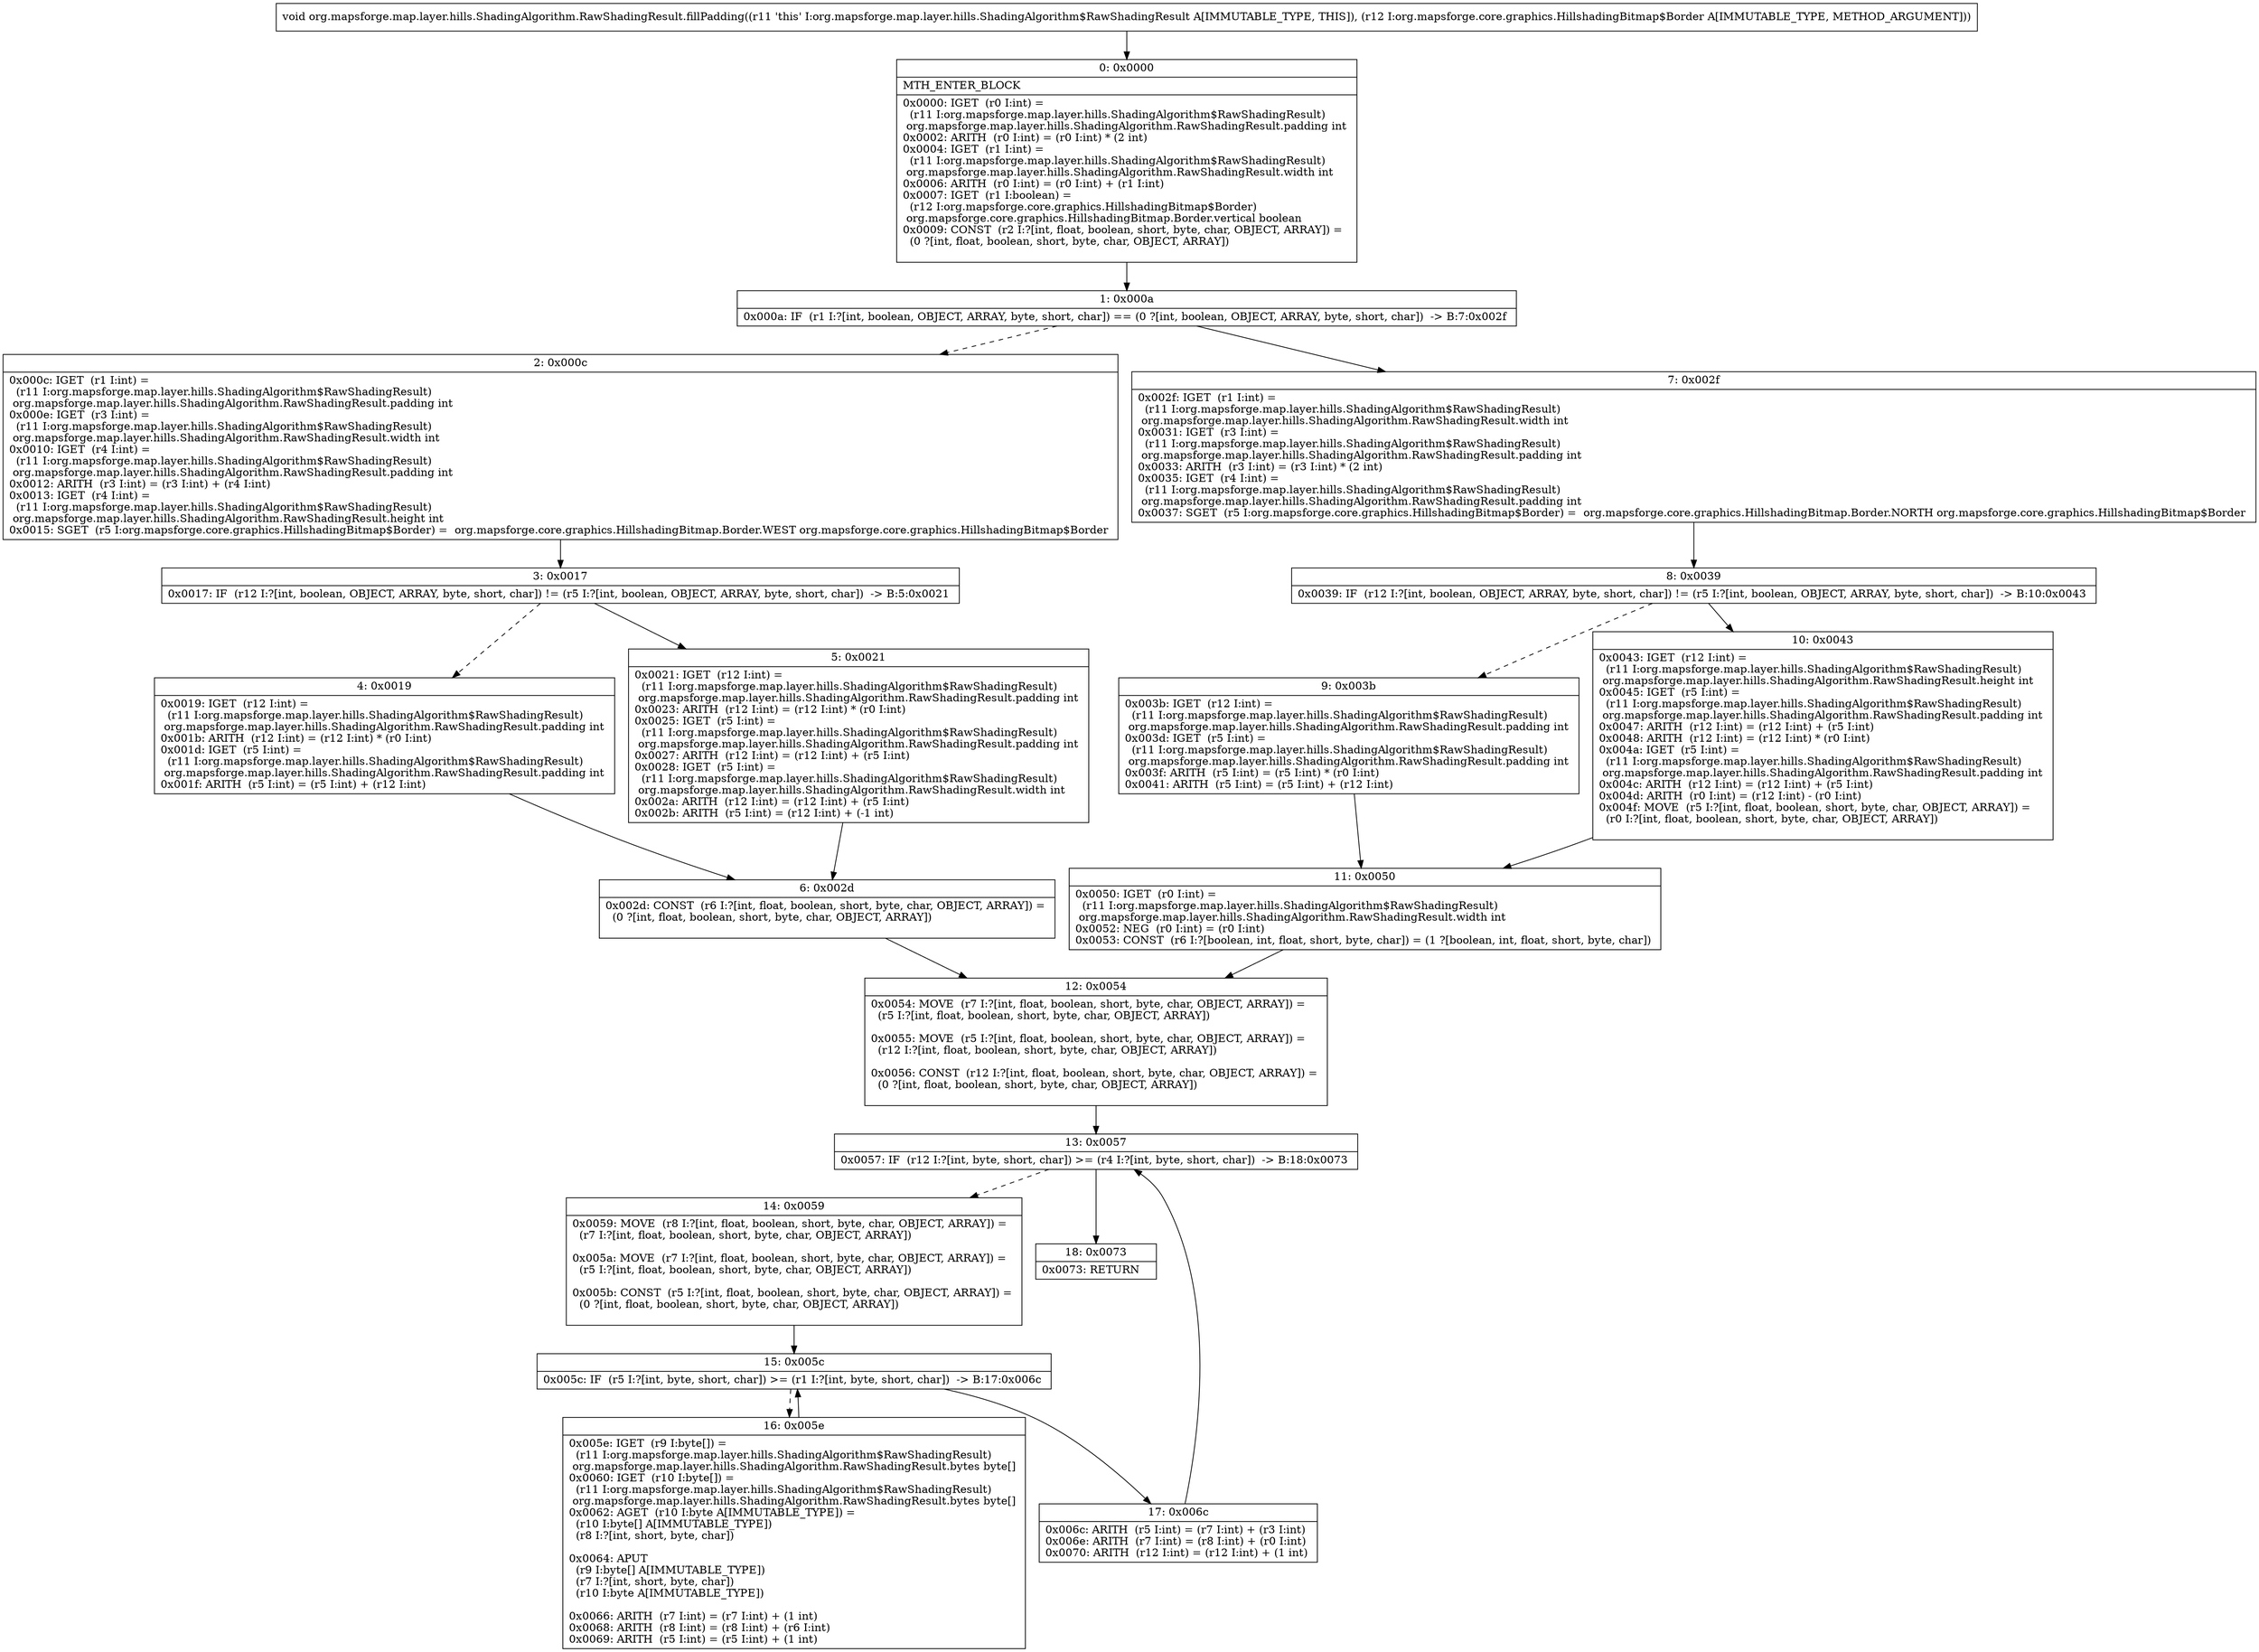 digraph "CFG fororg.mapsforge.map.layer.hills.ShadingAlgorithm.RawShadingResult.fillPadding(Lorg\/mapsforge\/core\/graphics\/HillshadingBitmap$Border;)V" {
Node_0 [shape=record,label="{0\:\ 0x0000|MTH_ENTER_BLOCK\l|0x0000: IGET  (r0 I:int) = \l  (r11 I:org.mapsforge.map.layer.hills.ShadingAlgorithm$RawShadingResult)\l org.mapsforge.map.layer.hills.ShadingAlgorithm.RawShadingResult.padding int \l0x0002: ARITH  (r0 I:int) = (r0 I:int) * (2 int) \l0x0004: IGET  (r1 I:int) = \l  (r11 I:org.mapsforge.map.layer.hills.ShadingAlgorithm$RawShadingResult)\l org.mapsforge.map.layer.hills.ShadingAlgorithm.RawShadingResult.width int \l0x0006: ARITH  (r0 I:int) = (r0 I:int) + (r1 I:int) \l0x0007: IGET  (r1 I:boolean) = \l  (r12 I:org.mapsforge.core.graphics.HillshadingBitmap$Border)\l org.mapsforge.core.graphics.HillshadingBitmap.Border.vertical boolean \l0x0009: CONST  (r2 I:?[int, float, boolean, short, byte, char, OBJECT, ARRAY]) = \l  (0 ?[int, float, boolean, short, byte, char, OBJECT, ARRAY])\l \l}"];
Node_1 [shape=record,label="{1\:\ 0x000a|0x000a: IF  (r1 I:?[int, boolean, OBJECT, ARRAY, byte, short, char]) == (0 ?[int, boolean, OBJECT, ARRAY, byte, short, char])  \-\> B:7:0x002f \l}"];
Node_2 [shape=record,label="{2\:\ 0x000c|0x000c: IGET  (r1 I:int) = \l  (r11 I:org.mapsforge.map.layer.hills.ShadingAlgorithm$RawShadingResult)\l org.mapsforge.map.layer.hills.ShadingAlgorithm.RawShadingResult.padding int \l0x000e: IGET  (r3 I:int) = \l  (r11 I:org.mapsforge.map.layer.hills.ShadingAlgorithm$RawShadingResult)\l org.mapsforge.map.layer.hills.ShadingAlgorithm.RawShadingResult.width int \l0x0010: IGET  (r4 I:int) = \l  (r11 I:org.mapsforge.map.layer.hills.ShadingAlgorithm$RawShadingResult)\l org.mapsforge.map.layer.hills.ShadingAlgorithm.RawShadingResult.padding int \l0x0012: ARITH  (r3 I:int) = (r3 I:int) + (r4 I:int) \l0x0013: IGET  (r4 I:int) = \l  (r11 I:org.mapsforge.map.layer.hills.ShadingAlgorithm$RawShadingResult)\l org.mapsforge.map.layer.hills.ShadingAlgorithm.RawShadingResult.height int \l0x0015: SGET  (r5 I:org.mapsforge.core.graphics.HillshadingBitmap$Border) =  org.mapsforge.core.graphics.HillshadingBitmap.Border.WEST org.mapsforge.core.graphics.HillshadingBitmap$Border \l}"];
Node_3 [shape=record,label="{3\:\ 0x0017|0x0017: IF  (r12 I:?[int, boolean, OBJECT, ARRAY, byte, short, char]) != (r5 I:?[int, boolean, OBJECT, ARRAY, byte, short, char])  \-\> B:5:0x0021 \l}"];
Node_4 [shape=record,label="{4\:\ 0x0019|0x0019: IGET  (r12 I:int) = \l  (r11 I:org.mapsforge.map.layer.hills.ShadingAlgorithm$RawShadingResult)\l org.mapsforge.map.layer.hills.ShadingAlgorithm.RawShadingResult.padding int \l0x001b: ARITH  (r12 I:int) = (r12 I:int) * (r0 I:int) \l0x001d: IGET  (r5 I:int) = \l  (r11 I:org.mapsforge.map.layer.hills.ShadingAlgorithm$RawShadingResult)\l org.mapsforge.map.layer.hills.ShadingAlgorithm.RawShadingResult.padding int \l0x001f: ARITH  (r5 I:int) = (r5 I:int) + (r12 I:int) \l}"];
Node_5 [shape=record,label="{5\:\ 0x0021|0x0021: IGET  (r12 I:int) = \l  (r11 I:org.mapsforge.map.layer.hills.ShadingAlgorithm$RawShadingResult)\l org.mapsforge.map.layer.hills.ShadingAlgorithm.RawShadingResult.padding int \l0x0023: ARITH  (r12 I:int) = (r12 I:int) * (r0 I:int) \l0x0025: IGET  (r5 I:int) = \l  (r11 I:org.mapsforge.map.layer.hills.ShadingAlgorithm$RawShadingResult)\l org.mapsforge.map.layer.hills.ShadingAlgorithm.RawShadingResult.padding int \l0x0027: ARITH  (r12 I:int) = (r12 I:int) + (r5 I:int) \l0x0028: IGET  (r5 I:int) = \l  (r11 I:org.mapsforge.map.layer.hills.ShadingAlgorithm$RawShadingResult)\l org.mapsforge.map.layer.hills.ShadingAlgorithm.RawShadingResult.width int \l0x002a: ARITH  (r12 I:int) = (r12 I:int) + (r5 I:int) \l0x002b: ARITH  (r5 I:int) = (r12 I:int) + (\-1 int) \l}"];
Node_6 [shape=record,label="{6\:\ 0x002d|0x002d: CONST  (r6 I:?[int, float, boolean, short, byte, char, OBJECT, ARRAY]) = \l  (0 ?[int, float, boolean, short, byte, char, OBJECT, ARRAY])\l \l}"];
Node_7 [shape=record,label="{7\:\ 0x002f|0x002f: IGET  (r1 I:int) = \l  (r11 I:org.mapsforge.map.layer.hills.ShadingAlgorithm$RawShadingResult)\l org.mapsforge.map.layer.hills.ShadingAlgorithm.RawShadingResult.width int \l0x0031: IGET  (r3 I:int) = \l  (r11 I:org.mapsforge.map.layer.hills.ShadingAlgorithm$RawShadingResult)\l org.mapsforge.map.layer.hills.ShadingAlgorithm.RawShadingResult.padding int \l0x0033: ARITH  (r3 I:int) = (r3 I:int) * (2 int) \l0x0035: IGET  (r4 I:int) = \l  (r11 I:org.mapsforge.map.layer.hills.ShadingAlgorithm$RawShadingResult)\l org.mapsforge.map.layer.hills.ShadingAlgorithm.RawShadingResult.padding int \l0x0037: SGET  (r5 I:org.mapsforge.core.graphics.HillshadingBitmap$Border) =  org.mapsforge.core.graphics.HillshadingBitmap.Border.NORTH org.mapsforge.core.graphics.HillshadingBitmap$Border \l}"];
Node_8 [shape=record,label="{8\:\ 0x0039|0x0039: IF  (r12 I:?[int, boolean, OBJECT, ARRAY, byte, short, char]) != (r5 I:?[int, boolean, OBJECT, ARRAY, byte, short, char])  \-\> B:10:0x0043 \l}"];
Node_9 [shape=record,label="{9\:\ 0x003b|0x003b: IGET  (r12 I:int) = \l  (r11 I:org.mapsforge.map.layer.hills.ShadingAlgorithm$RawShadingResult)\l org.mapsforge.map.layer.hills.ShadingAlgorithm.RawShadingResult.padding int \l0x003d: IGET  (r5 I:int) = \l  (r11 I:org.mapsforge.map.layer.hills.ShadingAlgorithm$RawShadingResult)\l org.mapsforge.map.layer.hills.ShadingAlgorithm.RawShadingResult.padding int \l0x003f: ARITH  (r5 I:int) = (r5 I:int) * (r0 I:int) \l0x0041: ARITH  (r5 I:int) = (r5 I:int) + (r12 I:int) \l}"];
Node_10 [shape=record,label="{10\:\ 0x0043|0x0043: IGET  (r12 I:int) = \l  (r11 I:org.mapsforge.map.layer.hills.ShadingAlgorithm$RawShadingResult)\l org.mapsforge.map.layer.hills.ShadingAlgorithm.RawShadingResult.height int \l0x0045: IGET  (r5 I:int) = \l  (r11 I:org.mapsforge.map.layer.hills.ShadingAlgorithm$RawShadingResult)\l org.mapsforge.map.layer.hills.ShadingAlgorithm.RawShadingResult.padding int \l0x0047: ARITH  (r12 I:int) = (r12 I:int) + (r5 I:int) \l0x0048: ARITH  (r12 I:int) = (r12 I:int) * (r0 I:int) \l0x004a: IGET  (r5 I:int) = \l  (r11 I:org.mapsforge.map.layer.hills.ShadingAlgorithm$RawShadingResult)\l org.mapsforge.map.layer.hills.ShadingAlgorithm.RawShadingResult.padding int \l0x004c: ARITH  (r12 I:int) = (r12 I:int) + (r5 I:int) \l0x004d: ARITH  (r0 I:int) = (r12 I:int) \- (r0 I:int) \l0x004f: MOVE  (r5 I:?[int, float, boolean, short, byte, char, OBJECT, ARRAY]) = \l  (r0 I:?[int, float, boolean, short, byte, char, OBJECT, ARRAY])\l \l}"];
Node_11 [shape=record,label="{11\:\ 0x0050|0x0050: IGET  (r0 I:int) = \l  (r11 I:org.mapsforge.map.layer.hills.ShadingAlgorithm$RawShadingResult)\l org.mapsforge.map.layer.hills.ShadingAlgorithm.RawShadingResult.width int \l0x0052: NEG  (r0 I:int) = (r0 I:int) \l0x0053: CONST  (r6 I:?[boolean, int, float, short, byte, char]) = (1 ?[boolean, int, float, short, byte, char]) \l}"];
Node_12 [shape=record,label="{12\:\ 0x0054|0x0054: MOVE  (r7 I:?[int, float, boolean, short, byte, char, OBJECT, ARRAY]) = \l  (r5 I:?[int, float, boolean, short, byte, char, OBJECT, ARRAY])\l \l0x0055: MOVE  (r5 I:?[int, float, boolean, short, byte, char, OBJECT, ARRAY]) = \l  (r12 I:?[int, float, boolean, short, byte, char, OBJECT, ARRAY])\l \l0x0056: CONST  (r12 I:?[int, float, boolean, short, byte, char, OBJECT, ARRAY]) = \l  (0 ?[int, float, boolean, short, byte, char, OBJECT, ARRAY])\l \l}"];
Node_13 [shape=record,label="{13\:\ 0x0057|0x0057: IF  (r12 I:?[int, byte, short, char]) \>= (r4 I:?[int, byte, short, char])  \-\> B:18:0x0073 \l}"];
Node_14 [shape=record,label="{14\:\ 0x0059|0x0059: MOVE  (r8 I:?[int, float, boolean, short, byte, char, OBJECT, ARRAY]) = \l  (r7 I:?[int, float, boolean, short, byte, char, OBJECT, ARRAY])\l \l0x005a: MOVE  (r7 I:?[int, float, boolean, short, byte, char, OBJECT, ARRAY]) = \l  (r5 I:?[int, float, boolean, short, byte, char, OBJECT, ARRAY])\l \l0x005b: CONST  (r5 I:?[int, float, boolean, short, byte, char, OBJECT, ARRAY]) = \l  (0 ?[int, float, boolean, short, byte, char, OBJECT, ARRAY])\l \l}"];
Node_15 [shape=record,label="{15\:\ 0x005c|0x005c: IF  (r5 I:?[int, byte, short, char]) \>= (r1 I:?[int, byte, short, char])  \-\> B:17:0x006c \l}"];
Node_16 [shape=record,label="{16\:\ 0x005e|0x005e: IGET  (r9 I:byte[]) = \l  (r11 I:org.mapsforge.map.layer.hills.ShadingAlgorithm$RawShadingResult)\l org.mapsforge.map.layer.hills.ShadingAlgorithm.RawShadingResult.bytes byte[] \l0x0060: IGET  (r10 I:byte[]) = \l  (r11 I:org.mapsforge.map.layer.hills.ShadingAlgorithm$RawShadingResult)\l org.mapsforge.map.layer.hills.ShadingAlgorithm.RawShadingResult.bytes byte[] \l0x0062: AGET  (r10 I:byte A[IMMUTABLE_TYPE]) = \l  (r10 I:byte[] A[IMMUTABLE_TYPE])\l  (r8 I:?[int, short, byte, char])\l \l0x0064: APUT  \l  (r9 I:byte[] A[IMMUTABLE_TYPE])\l  (r7 I:?[int, short, byte, char])\l  (r10 I:byte A[IMMUTABLE_TYPE])\l \l0x0066: ARITH  (r7 I:int) = (r7 I:int) + (1 int) \l0x0068: ARITH  (r8 I:int) = (r8 I:int) + (r6 I:int) \l0x0069: ARITH  (r5 I:int) = (r5 I:int) + (1 int) \l}"];
Node_17 [shape=record,label="{17\:\ 0x006c|0x006c: ARITH  (r5 I:int) = (r7 I:int) + (r3 I:int) \l0x006e: ARITH  (r7 I:int) = (r8 I:int) + (r0 I:int) \l0x0070: ARITH  (r12 I:int) = (r12 I:int) + (1 int) \l}"];
Node_18 [shape=record,label="{18\:\ 0x0073|0x0073: RETURN   \l}"];
MethodNode[shape=record,label="{void org.mapsforge.map.layer.hills.ShadingAlgorithm.RawShadingResult.fillPadding((r11 'this' I:org.mapsforge.map.layer.hills.ShadingAlgorithm$RawShadingResult A[IMMUTABLE_TYPE, THIS]), (r12 I:org.mapsforge.core.graphics.HillshadingBitmap$Border A[IMMUTABLE_TYPE, METHOD_ARGUMENT])) }"];
MethodNode -> Node_0;
Node_0 -> Node_1;
Node_1 -> Node_2[style=dashed];
Node_1 -> Node_7;
Node_2 -> Node_3;
Node_3 -> Node_4[style=dashed];
Node_3 -> Node_5;
Node_4 -> Node_6;
Node_5 -> Node_6;
Node_6 -> Node_12;
Node_7 -> Node_8;
Node_8 -> Node_9[style=dashed];
Node_8 -> Node_10;
Node_9 -> Node_11;
Node_10 -> Node_11;
Node_11 -> Node_12;
Node_12 -> Node_13;
Node_13 -> Node_14[style=dashed];
Node_13 -> Node_18;
Node_14 -> Node_15;
Node_15 -> Node_16[style=dashed];
Node_15 -> Node_17;
Node_16 -> Node_15;
Node_17 -> Node_13;
}

